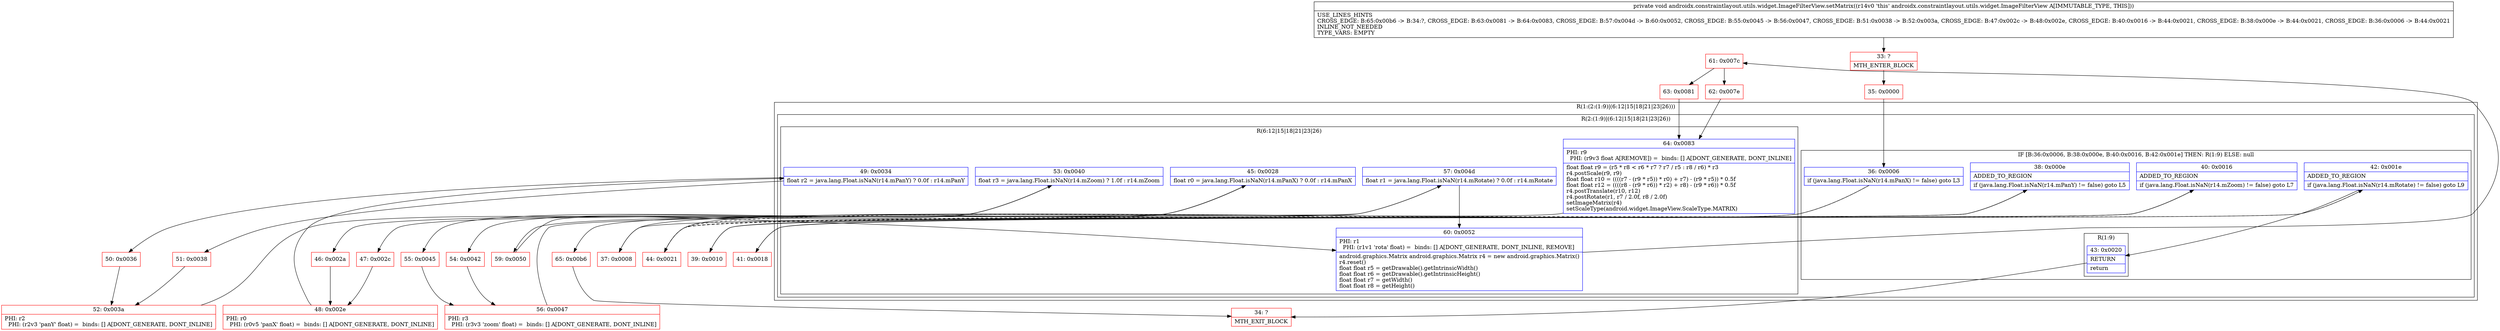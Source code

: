 digraph "CFG forandroidx.constraintlayout.utils.widget.ImageFilterView.setMatrix()V" {
subgraph cluster_Region_1535953367 {
label = "R(1:(2:(1:9)|(6:12|15|18|21|23|26)))";
node [shape=record,color=blue];
subgraph cluster_Region_1719547336 {
label = "R(2:(1:9)|(6:12|15|18|21|23|26))";
node [shape=record,color=blue];
subgraph cluster_IfRegion_1037415430 {
label = "IF [B:36:0x0006, B:38:0x000e, B:40:0x0016, B:42:0x001e] THEN: R(1:9) ELSE: null";
node [shape=record,color=blue];
Node_36 [shape=record,label="{36\:\ 0x0006|if (java.lang.Float.isNaN(r14.mPanX) != false) goto L3\l}"];
Node_38 [shape=record,label="{38\:\ 0x000e|ADDED_TO_REGION\l|if (java.lang.Float.isNaN(r14.mPanY) != false) goto L5\l}"];
Node_40 [shape=record,label="{40\:\ 0x0016|ADDED_TO_REGION\l|if (java.lang.Float.isNaN(r14.mZoom) != false) goto L7\l}"];
Node_42 [shape=record,label="{42\:\ 0x001e|ADDED_TO_REGION\l|if (java.lang.Float.isNaN(r14.mRotate) != false) goto L9\l}"];
subgraph cluster_Region_830737405 {
label = "R(1:9)";
node [shape=record,color=blue];
Node_43 [shape=record,label="{43\:\ 0x0020|RETURN\l|return\l}"];
}
}
subgraph cluster_Region_1761412852 {
label = "R(6:12|15|18|21|23|26)";
node [shape=record,color=blue];
Node_45 [shape=record,label="{45\:\ 0x0028|float r0 = java.lang.Float.isNaN(r14.mPanX) ? 0.0f : r14.mPanX\l}"];
Node_49 [shape=record,label="{49\:\ 0x0034|float r2 = java.lang.Float.isNaN(r14.mPanY) ? 0.0f : r14.mPanY\l}"];
Node_53 [shape=record,label="{53\:\ 0x0040|float r3 = java.lang.Float.isNaN(r14.mZoom) ? 1.0f : r14.mZoom\l}"];
Node_57 [shape=record,label="{57\:\ 0x004d|float r1 = java.lang.Float.isNaN(r14.mRotate) ? 0.0f : r14.mRotate\l}"];
Node_60 [shape=record,label="{60\:\ 0x0052|PHI: r1 \l  PHI: (r1v1 'rota' float) =  binds: [] A[DONT_GENERATE, DONT_INLINE, REMOVE]\l|android.graphics.Matrix android.graphics.Matrix r4 = new android.graphics.Matrix()\lr4.reset()\lfloat float r5 = getDrawable().getIntrinsicWidth()\lfloat float r6 = getDrawable().getIntrinsicHeight()\lfloat float r7 = getWidth()\lfloat float r8 = getHeight()\l}"];
Node_64 [shape=record,label="{64\:\ 0x0083|PHI: r9 \l  PHI: (r9v3 float A[REMOVE]) =  binds: [] A[DONT_GENERATE, DONT_INLINE]\l|float float r9 = (r5 * r8 \< r6 * r7 ? r7 \/ r5 : r8 \/ r6) * r3\lr4.postScale(r9, r9)\lfloat float r10 = ((((r7 \- (r9 * r5)) * r0) + r7) \- (r9 * r5)) * 0.5f\lfloat float r12 = ((((r8 \- (r9 * r6)) * r2) + r8) \- (r9 * r6)) * 0.5f\lr4.postTranslate(r10, r12)\lr4.postRotate(r1, r7 \/ 2.0f, r8 \/ 2.0f)\lsetImageMatrix(r4)\lsetScaleType(android.widget.ImageView.ScaleType.MATRIX)\l}"];
}
}
}
Node_33 [shape=record,color=red,label="{33\:\ ?|MTH_ENTER_BLOCK\l}"];
Node_35 [shape=record,color=red,label="{35\:\ 0x0000}"];
Node_37 [shape=record,color=red,label="{37\:\ 0x0008}"];
Node_39 [shape=record,color=red,label="{39\:\ 0x0010}"];
Node_41 [shape=record,color=red,label="{41\:\ 0x0018}"];
Node_34 [shape=record,color=red,label="{34\:\ ?|MTH_EXIT_BLOCK\l}"];
Node_44 [shape=record,color=red,label="{44\:\ 0x0021}"];
Node_46 [shape=record,color=red,label="{46\:\ 0x002a}"];
Node_48 [shape=record,color=red,label="{48\:\ 0x002e|PHI: r0 \l  PHI: (r0v5 'panX' float) =  binds: [] A[DONT_GENERATE, DONT_INLINE]\l}"];
Node_50 [shape=record,color=red,label="{50\:\ 0x0036}"];
Node_52 [shape=record,color=red,label="{52\:\ 0x003a|PHI: r2 \l  PHI: (r2v3 'panY' float) =  binds: [] A[DONT_GENERATE, DONT_INLINE]\l}"];
Node_54 [shape=record,color=red,label="{54\:\ 0x0042}"];
Node_56 [shape=record,color=red,label="{56\:\ 0x0047|PHI: r3 \l  PHI: (r3v3 'zoom' float) =  binds: [] A[DONT_GENERATE, DONT_INLINE]\l}"];
Node_59 [shape=record,color=red,label="{59\:\ 0x0050}"];
Node_61 [shape=record,color=red,label="{61\:\ 0x007c}"];
Node_62 [shape=record,color=red,label="{62\:\ 0x007e}"];
Node_65 [shape=record,color=red,label="{65\:\ 0x00b6}"];
Node_63 [shape=record,color=red,label="{63\:\ 0x0081}"];
Node_55 [shape=record,color=red,label="{55\:\ 0x0045}"];
Node_51 [shape=record,color=red,label="{51\:\ 0x0038}"];
Node_47 [shape=record,color=red,label="{47\:\ 0x002c}"];
MethodNode[shape=record,label="{private void androidx.constraintlayout.utils.widget.ImageFilterView.setMatrix((r14v0 'this' androidx.constraintlayout.utils.widget.ImageFilterView A[IMMUTABLE_TYPE, THIS]))  | USE_LINES_HINTS\lCROSS_EDGE: B:65:0x00b6 \-\> B:34:?, CROSS_EDGE: B:63:0x0081 \-\> B:64:0x0083, CROSS_EDGE: B:57:0x004d \-\> B:60:0x0052, CROSS_EDGE: B:55:0x0045 \-\> B:56:0x0047, CROSS_EDGE: B:51:0x0038 \-\> B:52:0x003a, CROSS_EDGE: B:47:0x002c \-\> B:48:0x002e, CROSS_EDGE: B:40:0x0016 \-\> B:44:0x0021, CROSS_EDGE: B:38:0x000e \-\> B:44:0x0021, CROSS_EDGE: B:36:0x0006 \-\> B:44:0x0021\lINLINE_NOT_NEEDED\lTYPE_VARS: EMPTY\l}"];
MethodNode -> Node_33;Node_36 -> Node_37;
Node_36 -> Node_44[style=dashed];
Node_38 -> Node_39;
Node_38 -> Node_44[style=dashed];
Node_40 -> Node_41;
Node_40 -> Node_44[style=dashed];
Node_42 -> Node_43;
Node_42 -> Node_44[style=dashed];
Node_43 -> Node_34;
Node_45 -> Node_46;
Node_45 -> Node_47;
Node_49 -> Node_50;
Node_49 -> Node_51;
Node_53 -> Node_54;
Node_53 -> Node_55;
Node_57 -> Node_59;
Node_57 -> Node_60;
Node_60 -> Node_61;
Node_64 -> Node_65;
Node_33 -> Node_35;
Node_35 -> Node_36;
Node_37 -> Node_38;
Node_39 -> Node_40;
Node_41 -> Node_42;
Node_44 -> Node_45;
Node_46 -> Node_48;
Node_48 -> Node_49;
Node_50 -> Node_52;
Node_52 -> Node_53;
Node_54 -> Node_56;
Node_56 -> Node_57;
Node_59 -> Node_60;
Node_61 -> Node_62;
Node_61 -> Node_63;
Node_62 -> Node_64;
Node_65 -> Node_34;
Node_63 -> Node_64;
Node_55 -> Node_56;
Node_51 -> Node_52;
Node_47 -> Node_48;
}

